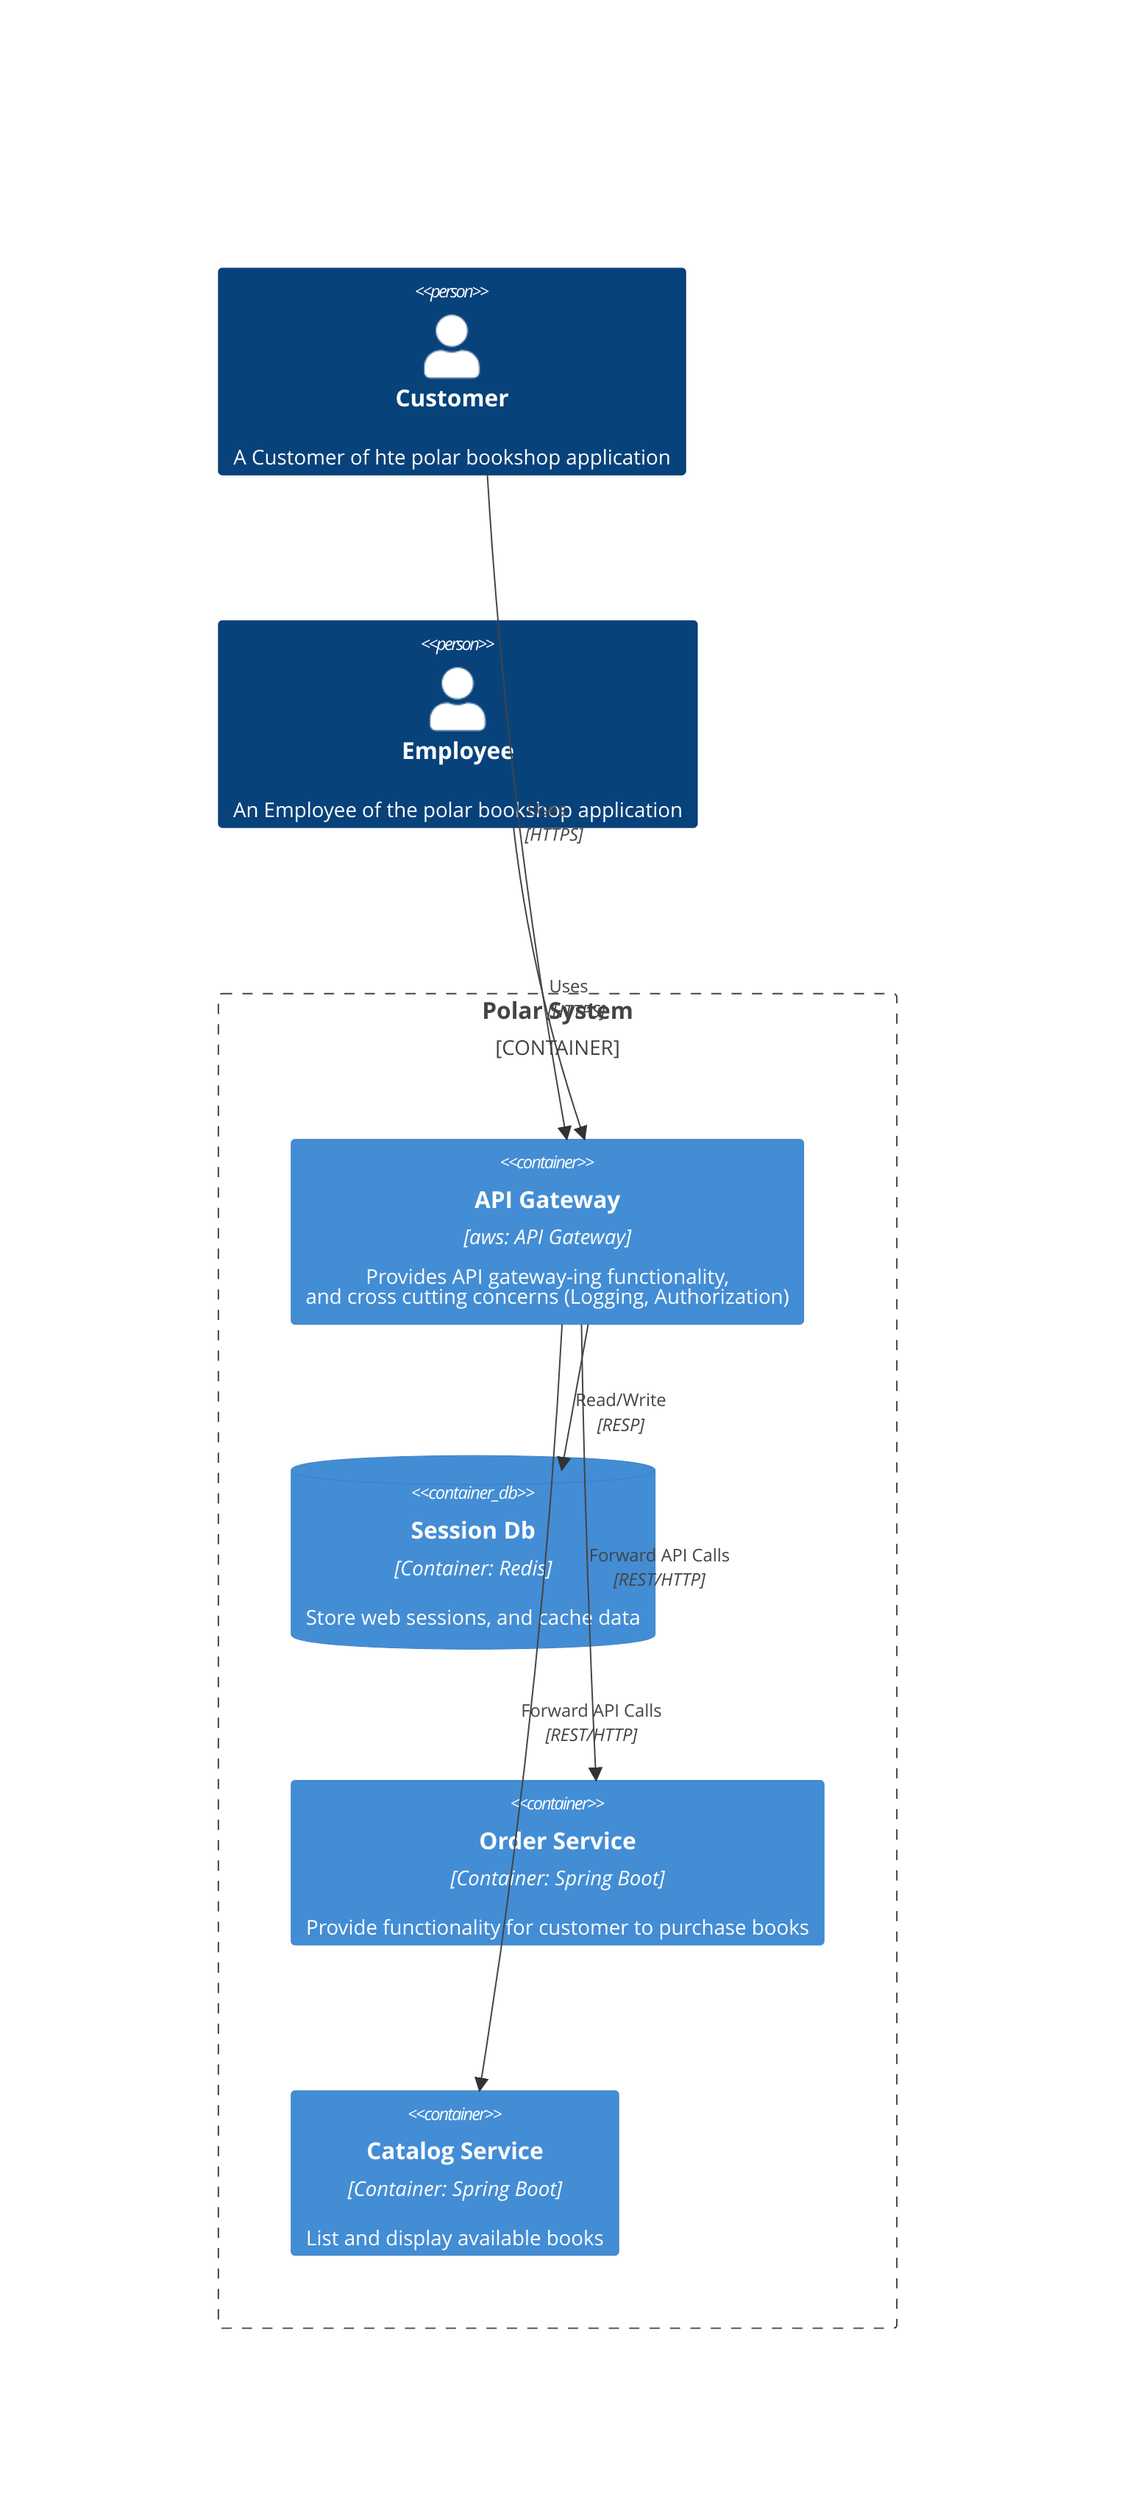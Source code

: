 C4Container
    Person(Customer,"Customer","A Customer of hte polar bookshop application")
    Person(Employee,"Employee","An Employee of the polar bookshop application")

    Container_Boundary(PolarSystem,"Polar System") {
        Container(Gateway,"API Gateway","aws: API Gateway","Provides API gateway-ing functionality,<br> and cross cutting concerns (Logging, Authorization)")

        ContainerDb(SessionDb,"Session Db","Container: Redis","Store web sessions, and cache data")

        Rel(Gateway,SessionDb,"Read/Write","RESP")

        Container(OrderSvc,"Order Service","Container: Spring Boot", "Provide functionality for customer to purchase books")

        Container(CatalogSvc,"Catalog Service","Container: Spring Boot", "List and display available books")

        Rel(Gateway,OrderSvc,"Forward API Calls","REST/HTTP")
        Rel(Gateway,CatalogSvc,"Forward API Calls","REST/HTTP")
    }

    Rel(Customer,Gateway,"Uses","HTTPS")
    Rel(Employee,Gateway,"Uses","HTTPS")
